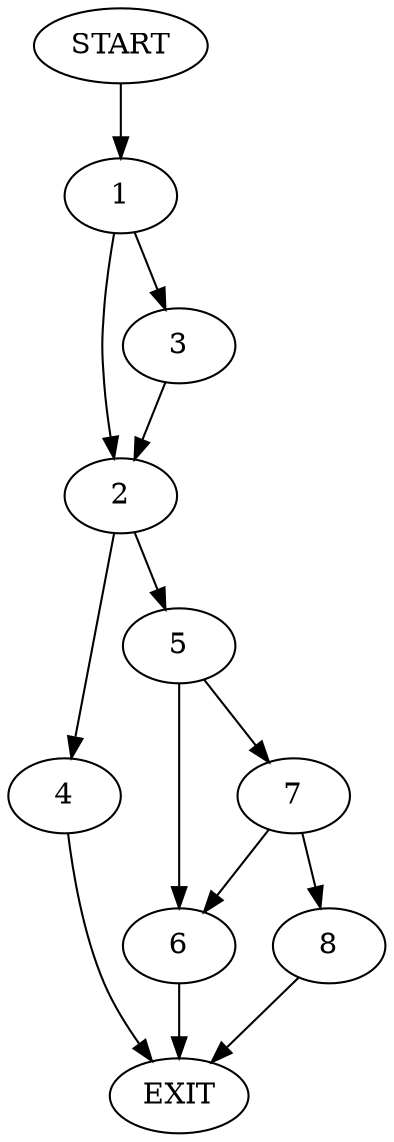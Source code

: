 digraph {
0 [label="START"]
9 [label="EXIT"]
0 -> 1
1 -> 2
1 -> 3
3 -> 2
2 -> 4
2 -> 5
4 -> 9
5 -> 6
5 -> 7
6 -> 9
7 -> 6
7 -> 8
8 -> 9
}
